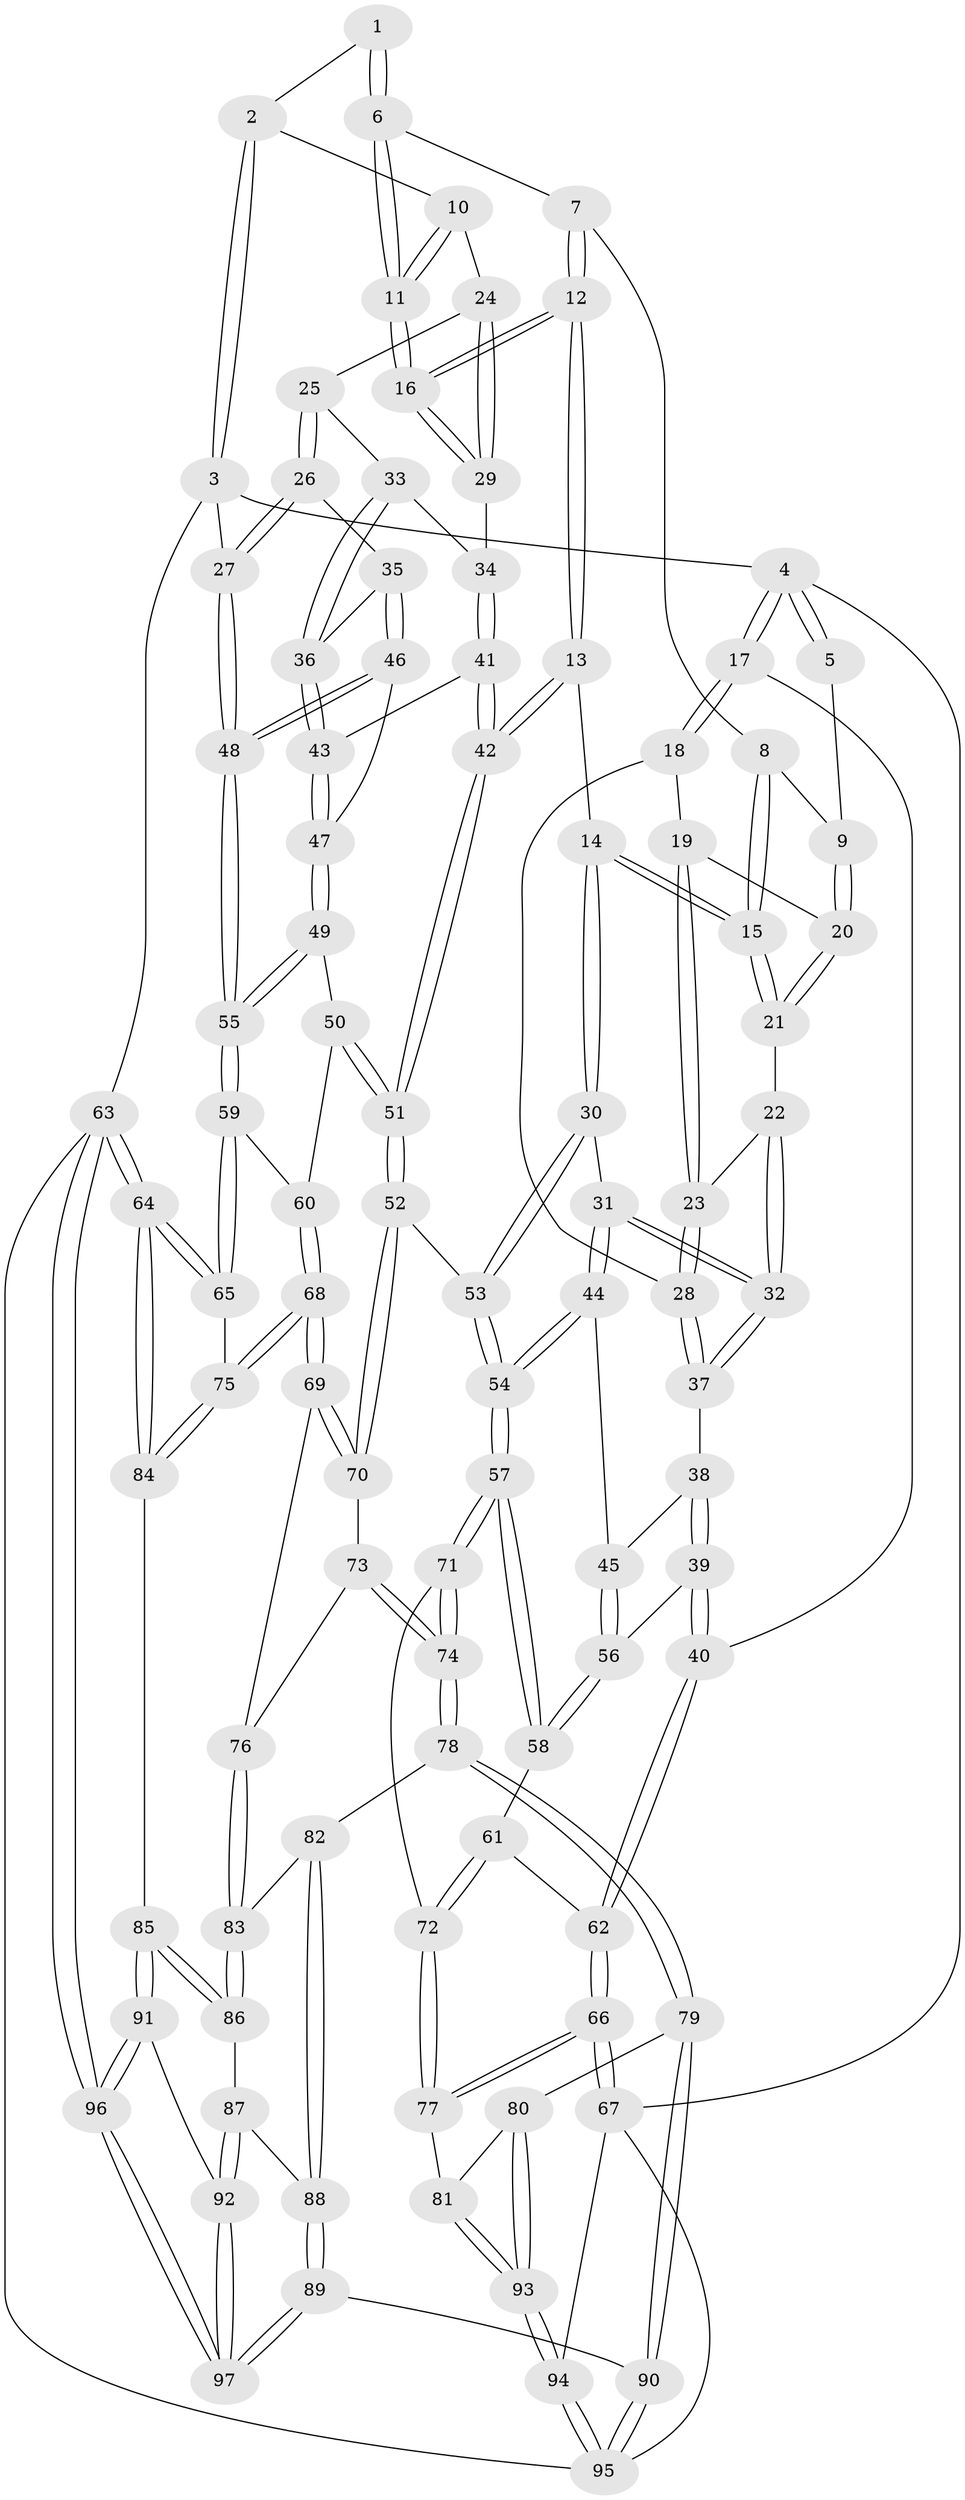 // Generated by graph-tools (version 1.1) at 2025/27/03/09/25 03:27:08]
// undirected, 97 vertices, 239 edges
graph export_dot {
graph [start="1"]
  node [color=gray90,style=filled];
  1 [pos="+0.5766679365544587+0"];
  2 [pos="+0.6279338252795442+0"];
  3 [pos="+1+0"];
  4 [pos="+0+0"];
  5 [pos="+0.23755644071652157+0"];
  6 [pos="+0.5754343078347411+0"];
  7 [pos="+0.41595479513899664+0.046762906963298156"];
  8 [pos="+0.4049458880863545+0.04570406994852674"];
  9 [pos="+0.2341301124261908+0"];
  10 [pos="+0.7626707754902221+0.06526810234081258"];
  11 [pos="+0.5762502853624822+0.10528140045985797"];
  12 [pos="+0.5419031532941362+0.1703861242491824"];
  13 [pos="+0.5349235320961409+0.19007497825498698"];
  14 [pos="+0.3773228600421657+0.20860716130302237"];
  15 [pos="+0.34063618447471006+0.11049365192179186"];
  16 [pos="+0.5712090751986588+0.12138133754540784"];
  17 [pos="+0+0.1733293746478248"];
  18 [pos="+0.09633798730135798+0.06962185584228583"];
  19 [pos="+0.1917200031816025+0"];
  20 [pos="+0.23154805154917538+0"];
  21 [pos="+0.2683564755679254+0.024423487703140446"];
  22 [pos="+0.22677921317289138+0.11982924675945801"];
  23 [pos="+0.17736540619189853+0.1461863357369028"];
  24 [pos="+0.7937829948358064+0.08159698301930521"];
  25 [pos="+0.8115583214268002+0.08405617418030203"];
  26 [pos="+1+0.029194974028306193"];
  27 [pos="+1+0"];
  28 [pos="+0.16134774023273937+0.1577132845817268"];
  29 [pos="+0.7250345044522061+0.15575818152946513"];
  30 [pos="+0.34280636466811243+0.2363305470646038"];
  31 [pos="+0.33308923995123696+0.24125041845865136"];
  32 [pos="+0.3271540899462184+0.23723762198314685"];
  33 [pos="+0.7971363213305422+0.16002700043486548"];
  34 [pos="+0.7440303130445589+0.19009084250800923"];
  35 [pos="+0.8684061442401892+0.20686150858770622"];
  36 [pos="+0.8184462499479755+0.20710221497955658"];
  37 [pos="+0.1589960442550067+0.17604641002193253"];
  38 [pos="+0.15110010929795825+0.18749619128088915"];
  39 [pos="+0+0.26974167366589"];
  40 [pos="+0+0.2528962758266263"];
  41 [pos="+0.7397082458036958+0.2624032978573356"];
  42 [pos="+0.6021212875417159+0.32137484793287596"];
  43 [pos="+0.7584787318593542+0.2638317619459711"];
  44 [pos="+0.2797796071485688+0.3166601003362793"];
  45 [pos="+0.192150769110946+0.3144147499839265"];
  46 [pos="+0.8752530424175271+0.2593075158771853"];
  47 [pos="+0.8429642017884164+0.31834677137757883"];
  48 [pos="+1+0.27301097011479103"];
  49 [pos="+0.8625475945279295+0.3730490128646013"];
  50 [pos="+0.8481313915248232+0.3883123133227965"];
  51 [pos="+0.598003562313618+0.44805807490508676"];
  52 [pos="+0.5879841965489431+0.4744043575787115"];
  53 [pos="+0.5006650481726834+0.48227725339943994"];
  54 [pos="+0.3311995146847007+0.5249670566867146"];
  55 [pos="+1+0.3892619707362451"];
  56 [pos="+0.1173397695922464+0.3507156251377463"];
  57 [pos="+0.28631090945033044+0.5725012580968728"];
  58 [pos="+0.15210647433430088+0.5258503383072901"];
  59 [pos="+1+0.4228960925722261"];
  60 [pos="+0.8545880377513898+0.5150453815609739"];
  61 [pos="+0.14270215676702597+0.5281998180777706"];
  62 [pos="+0+0.5255101628196593"];
  63 [pos="+1+1"];
  64 [pos="+1+1"];
  65 [pos="+1+0.5722026243932571"];
  66 [pos="+0+0.7596019882296741"];
  67 [pos="+0+0.7747769124099867"];
  68 [pos="+0.764598029288643+0.6792150296177921"];
  69 [pos="+0.7376317680848611+0.6611706048574647"];
  70 [pos="+0.6161578906595095+0.5279491987620061"];
  71 [pos="+0.2888152000292689+0.6917324707185231"];
  72 [pos="+0.03539726721345509+0.7377830380941824"];
  73 [pos="+0.5184536369392279+0.6536512143124199"];
  74 [pos="+0.30515344271302536+0.7289843271885025"];
  75 [pos="+0.7742960206350392+0.6918800502307652"];
  76 [pos="+0.49135578896018567+0.7861531704016957"];
  77 [pos="+0+0.7715931671082193"];
  78 [pos="+0.3105330336825375+0.7485132350896307"];
  79 [pos="+0.2951760319928628+0.785890078346747"];
  80 [pos="+0.2578617892127275+0.8231239534359032"];
  81 [pos="+0+0.7762430284166502"];
  82 [pos="+0.47011653045778434+0.8065484976205014"];
  83 [pos="+0.475090498054089+0.8033145723536285"];
  84 [pos="+0.7833673839930185+0.7735203566219939"];
  85 [pos="+0.7818343189781952+0.776483198283125"];
  86 [pos="+0.6754009515650089+0.8339234432271204"];
  87 [pos="+0.6252459575350586+0.8806943383092597"];
  88 [pos="+0.49561758855651683+0.8885057906974994"];
  89 [pos="+0.4569160310282869+1"];
  90 [pos="+0.4441797721187809+1"];
  91 [pos="+0.7790938998689381+0.8146979875104936"];
  92 [pos="+0.5944743345331953+1"];
  93 [pos="+0.1675923160755397+0.938033113105552"];
  94 [pos="+0.16176180119694256+1"];
  95 [pos="+0.19637155594017489+1"];
  96 [pos="+0.8789598801919526+1"];
  97 [pos="+0.572711659092234+1"];
  1 -- 2;
  1 -- 6;
  1 -- 6;
  2 -- 3;
  2 -- 3;
  2 -- 10;
  3 -- 4;
  3 -- 27;
  3 -- 63;
  4 -- 5;
  4 -- 5;
  4 -- 17;
  4 -- 17;
  4 -- 67;
  5 -- 9;
  6 -- 7;
  6 -- 11;
  6 -- 11;
  7 -- 8;
  7 -- 12;
  7 -- 12;
  8 -- 9;
  8 -- 15;
  8 -- 15;
  9 -- 20;
  9 -- 20;
  10 -- 11;
  10 -- 11;
  10 -- 24;
  11 -- 16;
  11 -- 16;
  12 -- 13;
  12 -- 13;
  12 -- 16;
  12 -- 16;
  13 -- 14;
  13 -- 42;
  13 -- 42;
  14 -- 15;
  14 -- 15;
  14 -- 30;
  14 -- 30;
  15 -- 21;
  15 -- 21;
  16 -- 29;
  16 -- 29;
  17 -- 18;
  17 -- 18;
  17 -- 40;
  18 -- 19;
  18 -- 28;
  19 -- 20;
  19 -- 23;
  19 -- 23;
  20 -- 21;
  20 -- 21;
  21 -- 22;
  22 -- 23;
  22 -- 32;
  22 -- 32;
  23 -- 28;
  23 -- 28;
  24 -- 25;
  24 -- 29;
  24 -- 29;
  25 -- 26;
  25 -- 26;
  25 -- 33;
  26 -- 27;
  26 -- 27;
  26 -- 35;
  27 -- 48;
  27 -- 48;
  28 -- 37;
  28 -- 37;
  29 -- 34;
  30 -- 31;
  30 -- 53;
  30 -- 53;
  31 -- 32;
  31 -- 32;
  31 -- 44;
  31 -- 44;
  32 -- 37;
  32 -- 37;
  33 -- 34;
  33 -- 36;
  33 -- 36;
  34 -- 41;
  34 -- 41;
  35 -- 36;
  35 -- 46;
  35 -- 46;
  36 -- 43;
  36 -- 43;
  37 -- 38;
  38 -- 39;
  38 -- 39;
  38 -- 45;
  39 -- 40;
  39 -- 40;
  39 -- 56;
  40 -- 62;
  40 -- 62;
  41 -- 42;
  41 -- 42;
  41 -- 43;
  42 -- 51;
  42 -- 51;
  43 -- 47;
  43 -- 47;
  44 -- 45;
  44 -- 54;
  44 -- 54;
  45 -- 56;
  45 -- 56;
  46 -- 47;
  46 -- 48;
  46 -- 48;
  47 -- 49;
  47 -- 49;
  48 -- 55;
  48 -- 55;
  49 -- 50;
  49 -- 55;
  49 -- 55;
  50 -- 51;
  50 -- 51;
  50 -- 60;
  51 -- 52;
  51 -- 52;
  52 -- 53;
  52 -- 70;
  52 -- 70;
  53 -- 54;
  53 -- 54;
  54 -- 57;
  54 -- 57;
  55 -- 59;
  55 -- 59;
  56 -- 58;
  56 -- 58;
  57 -- 58;
  57 -- 58;
  57 -- 71;
  57 -- 71;
  58 -- 61;
  59 -- 60;
  59 -- 65;
  59 -- 65;
  60 -- 68;
  60 -- 68;
  61 -- 62;
  61 -- 72;
  61 -- 72;
  62 -- 66;
  62 -- 66;
  63 -- 64;
  63 -- 64;
  63 -- 96;
  63 -- 96;
  63 -- 95;
  64 -- 65;
  64 -- 65;
  64 -- 84;
  64 -- 84;
  65 -- 75;
  66 -- 67;
  66 -- 67;
  66 -- 77;
  66 -- 77;
  67 -- 94;
  67 -- 95;
  68 -- 69;
  68 -- 69;
  68 -- 75;
  68 -- 75;
  69 -- 70;
  69 -- 70;
  69 -- 76;
  70 -- 73;
  71 -- 72;
  71 -- 74;
  71 -- 74;
  72 -- 77;
  72 -- 77;
  73 -- 74;
  73 -- 74;
  73 -- 76;
  74 -- 78;
  74 -- 78;
  75 -- 84;
  75 -- 84;
  76 -- 83;
  76 -- 83;
  77 -- 81;
  78 -- 79;
  78 -- 79;
  78 -- 82;
  79 -- 80;
  79 -- 90;
  79 -- 90;
  80 -- 81;
  80 -- 93;
  80 -- 93;
  81 -- 93;
  81 -- 93;
  82 -- 83;
  82 -- 88;
  82 -- 88;
  83 -- 86;
  83 -- 86;
  84 -- 85;
  85 -- 86;
  85 -- 86;
  85 -- 91;
  85 -- 91;
  86 -- 87;
  87 -- 88;
  87 -- 92;
  87 -- 92;
  88 -- 89;
  88 -- 89;
  89 -- 90;
  89 -- 97;
  89 -- 97;
  90 -- 95;
  90 -- 95;
  91 -- 92;
  91 -- 96;
  91 -- 96;
  92 -- 97;
  92 -- 97;
  93 -- 94;
  93 -- 94;
  94 -- 95;
  94 -- 95;
  96 -- 97;
  96 -- 97;
}
